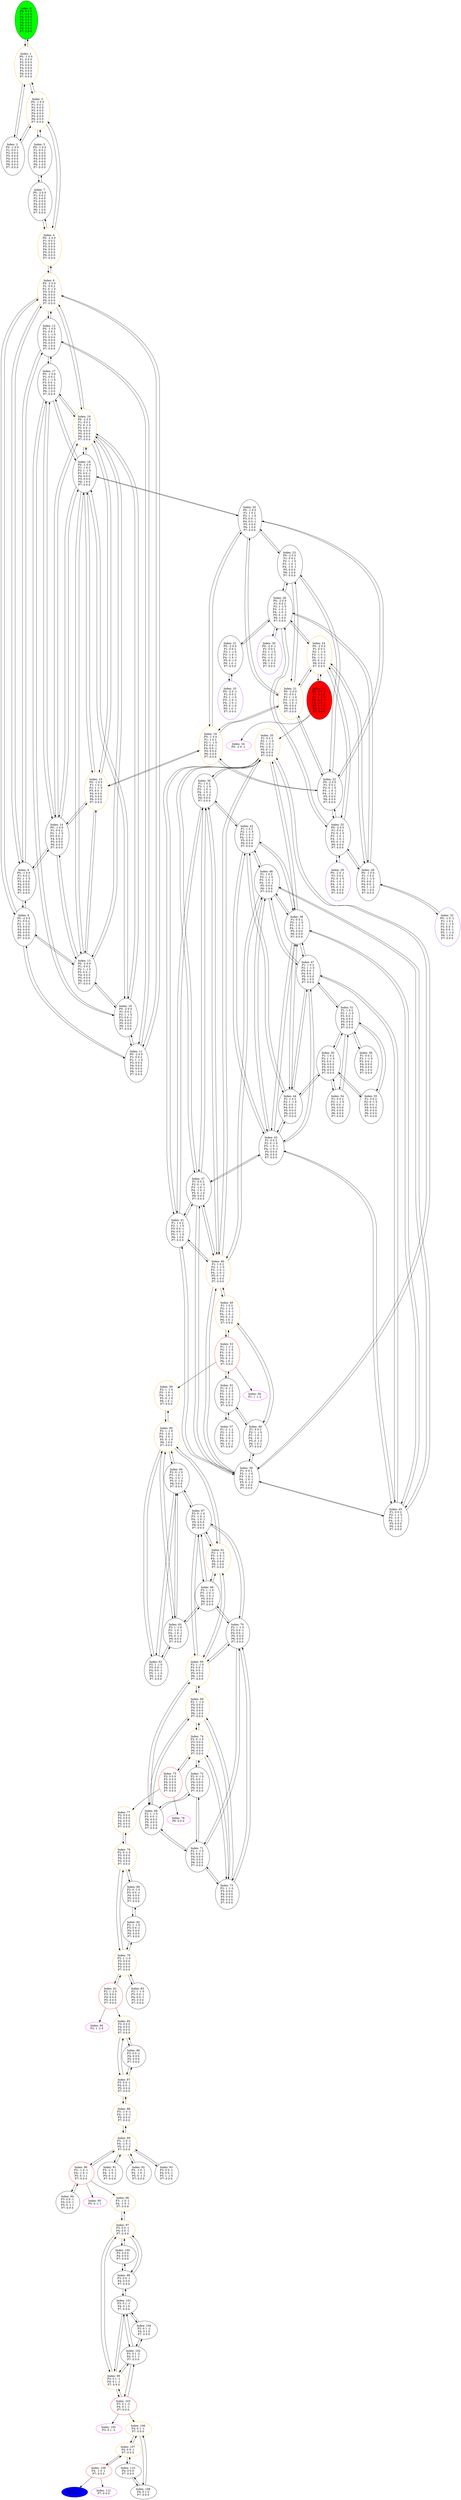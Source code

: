 digraph G {
color = "black"
0[label = "Index: 0 
P0: 0 0 0 
P1: 0 0 0 
P2: 0 0 0 
P3: 0 0 0 
P4: 0 0 0 
P5: 0 0 0 
P6: 0 0 0 
P7: 0 0 0 
", style="filled", fillcolor = "green"]
1[label = "Index: 1 
P0: -1 0 0 
P1: 0 0 0 
P2: 0 0 0 
P3: 0 0 0 
P4: 0 0 0 
P5: 0 0 0 
P6: 0 0 0 
P7: 0 0 0 
", color = "orange"]
2[label = "Index: 2 
P0: -1 0 0 
P1: 0 0 1 
P2: 0 0 0 
P3: 0 0 0 
P4: 0 0 0 
P5: 0 0 0 
P6: 0 0 0 
P7: 0 0 0 
"]
3[label = "Index: 3 
P0: -1 0 0 
P1: 0 0 2 
P2: 0 0 0 
P3: 0 0 0 
P4: 0 0 0 
P5: 0 0 0 
P6: 0 0 0 
P7: 0 0 0 
", color = "orange"]
4[label = "Index: 4 
P0: -2 0 0 
P1: 0 0 2 
P2: 0 0 0 
P3: 0 0 0 
P4: 0 0 0 
P5: 0 0 0 
P6: 0 0 0 
P7: 0 0 0 
", color = "orange"]
5[label = "Index: 5 
P0: -1 0 0 
P1: 0 0 2 
P2: 0 0 0 
P3: 0 0 0 
P4: 0 0 0 
P5: 0 0 0 
P6: 1 0 0 
P7: 0 0 0 
"]
6[label = "Index: 6 
P0: -2 0 0 
P1: 0 0 2 
P2: 0 -1 0 
P3: 0 0 0 
P4: 0 0 0 
P5: 0 0 0 
P6: 0 0 0 
P7: 0 0 0 
", color = "orange"]
7[label = "Index: 7 
P0: -2 0 0 
P1: 0 0 2 
P2: 0 0 0 
P3: 0 0 0 
P4: 0 0 0 
P5: 0 0 0 
P6: 1 0 0 
P7: 0 0 0 
"]
8[label = "Index: 8 
P0: -2 0 0 
P1: 0 0 2 
P2: 1 -1 0 
P3: 0 0 0 
P4: 0 0 0 
P5: 0 0 0 
P6: 0 0 0 
P7: 0 0 0 
"]
9[label = "Index: 9 
P0: -1 0 0 
P1: 0 0 2 
P2: 1 -1 0 
P3: 0 0 0 
P4: 0 0 0 
P5: 0 0 0 
P6: 0 0 0 
P7: 0 0 0 
"]
10[label = "Index: 10 
P0: -2 0 0 
P1: 0 0 2 
P2: 0 -1 0 
P3: 0 0 -1 
P4: 0 0 0 
P5: 0 0 0 
P6: 0 0 0 
P7: 0 0 0 
", color = "orange"]
11[label = "Index: 11 
P0: -2 0 0 
P1: 0 0 2 
P2: 1 -1 0 
P3: 0 0 0 
P4: 0 0 0 
P5: 0 0 0 
P6: 1 0 0 
P7: 0 0 0 
"]
12[label = "Index: 12 
P0: -1 0 0 
P1: 0 0 2 
P2: 1 -1 0 
P3: 0 0 0 
P4: 0 0 0 
P5: 0 0 0 
P6: 1 0 0 
P7: 0 0 0 
"]
13[label = "Index: 13 
P0: -2 0 0 
P1: 0 0 2 
P2: 1 -1 0 
P3: 0 0 -1 
P4: 0 0 0 
P5: 0 0 0 
P6: 0 0 0 
P7: 0 0 0 
"]
14[label = "Index: 14 
P0: -1 0 0 
P1: 0 0 2 
P2: 1 -1 0 
P3: 0 0 -1 
P4: 0 0 0 
P5: 0 0 0 
P6: 0 0 0 
P7: 0 0 0 
"]
15[label = "Index: 15 
P0: -1 0 0 
P1: 1 0 2 
P2: 1 -1 0 
P3: 0 0 -1 
P4: 0 0 0 
P5: 0 0 0 
P6: 0 0 0 
P7: 0 0 0 
", color = "orange"]
16[label = "Index: 16 
P0: -2 0 0 
P1: 0 0 2 
P2: 1 -1 0 
P3: 0 0 -1 
P4: 0 0 0 
P5: 0 0 0 
P6: 1 0 0 
P7: 0 0 0 
"]
17[label = "Index: 17 
P0: -1 0 0 
P1: 0 0 2 
P2: 1 -1 0 
P3: 0 0 -1 
P4: 0 0 0 
P5: 0 0 0 
P6: 1 0 0 
P7: 0 0 0 
"]
18[label = "Index: 18 
P0: -1 0 0 
P1: 1 0 2 
P2: 1 -1 0 
P3: 0 0 -1 
P4: 0 0 0 
P5: 0 0 0 
P6: 1 0 0 
P7: 0 0 0 
"]
19[label = "Index: 19 
P0: -1 0 0 
P1: 1 0 2 
P2: 1 -1 0 
P3: 0 0 -1 
P4: 0 0 -1 
P5: 0 0 0 
P6: 0 0 0 
P7: 0 0 0 
", color = "orange"]
20[label = "Index: 20 
P0: -1 0 0 
P1: 1 0 2 
P2: 1 -1 0 
P3: 0 0 -1 
P4: 0 0 -1 
P5: 0 0 0 
P6: 1 0 0 
P7: 0 0 0 
"]
21[label = "Index: 21 
P0: -2 0 0 
P1: 0 0 2 
P2: 1 -1 0 
P3: -1 0 -1 
P4: -1 0 -1 
P5: 0 0 0 
P6: 0 0 0 
P7: 0 0 0 
", color = "orange"]
22[label = "Index: 22 
P0: -2 0 0 
P1: 0 0 2 
P2: 0 -1 0 
P3: -1 0 -1 
P4: -1 0 -1 
P5: 0 0 0 
P6: 0 0 0 
P7: 0 0 0 
"]
23[label = "Index: 23 
P0: -2 0 0 
P1: 0 0 2 
P2: 1 -1 0 
P3: -1 0 -1 
P4: -1 0 -1 
P5: 0 0 0 
P6: 1 0 0 
P7: 0 0 0 
"]
24[label = "Index: 24 
P0: -2 0 0 
P1: 0 0 2 
P2: 1 -1 0 
P3: -1 0 -1 
P4: -1 0 -1 
P5: 0 -1 0 
P6: 0 0 0 
P7: 0 0 0 
", color = "orange"]
25[label = "Index: 25 
P0: -2 0 0 
P1: 0 0 2 
P2: 0 -1 0 
P3: -1 0 -1 
P4: -1 0 -1 
P5: 0 -1 0 
P6: 0 0 0 
P7: 0 0 0 
"]
26[label = "Index: 26 
P0: -2 0 0 
P1: 0 0 2 
P2: 1 -1 0 
P3: -1 0 -1 
P4: -1 0 -1 
P5: 0 -1 0 
P6: 1 0 0 
P7: 0 0 0 
"]
27[label = "Index: 27 
P0: -2 0 -1 
P1: 0 0 2 
P2: 1 -1 0 
P3: -1 0 -1 
P4: -1 0 -1 
P5: 0 -1 0 
P6: 0 0 0 
P7: 0 0 0 
", style="filled", fillcolor = "red"]
28[label = "Index: 28 
P0: -1 0 0 
P1: 1 0 2 
P2: 1 -1 0 
P3: 0 0 -1 
P4: 0 0 -1 
P5: 1 -1 0 
P6: 1 0 0 
P7: 0 0 0 
"]
29[label = "Index: 29 
P0: -2 0 -1 
P1: 0 0 2 
P2: 0 -1 0 
P3: -1 0 -1 
P4: -1 0 -1 
P5: 0 -1 0 
P6: 0 0 0 
P7: 0 0 0 
", color = "purple"]
30[label = "Index: 30 
P0: -2 0 -1 
P1: 0 0 2 
P2: 1 -1 0 
P3: -1 0 -1 
P4: -1 0 -1 
P5: 0 -1 0 
P6: 1 0 0 
P7: 0 0 0 
", color = "purple"]
31[label = "Index: 31 
P0: -2 0 0 
P1: 0 0 2 
P2: 1 -1 0 
P3: -1 0 -1 
P4: -1 0 -1 
P5: 0 -1 0 
P6: 1 0 -1 
P7: 0 0 0 
"]
32[label = "Index: 32 
P0: -1 0 -1 
P1: 1 0 2 
P2: 1 -1 0 
P3: 0 0 -1 
P4: 0 0 -1 
P5: 1 -1 0 
P6: 1 0 0 
P7: 0 0 0 
", color = "purple"]
33[label = "Index: 33 
P0: -2 0 -1 
P1: 0 0 2 
P2: 1 -1 0 
P3: -1 0 -1 
P4: -1 0 -1 
P5: 0 -1 0 
P6: 1 0 -1 
P7: 0 0 0 
", color = "purple"]
34[label = "Index: 34 
P0: -2 0 -1 
", color = "fuchsia"]
35[label = "Index: 35 
P1: 0 0 2 
P2: 1 -1 0 
P3: -1 0 -1 
P4: -1 0 -1 
P5: 0 -1 0 
P6: 0 0 0 
P7: 0 0 0 
", color = "orange"]
36[label = "Index: 36 
P1: 1 0 2 
P2: 1 -1 0 
P3: -1 0 -1 
P4: -1 0 -1 
P5: 0 -1 0 
P6: 0 0 0 
P7: 0 0 0 
"]
37[label = "Index: 37 
P1: 0 0 2 
P2: 0 -1 0 
P3: -1 0 -1 
P4: -1 0 -1 
P5: 0 -1 0 
P6: 0 0 0 
P7: 0 0 0 
"]
38[label = "Index: 38 
P1: 0 0 2 
P2: 1 -1 0 
P3: -1 0 -1 
P4: -1 0 -1 
P5: 0 0 0 
P6: 0 0 0 
P7: 0 0 0 
"]
39[label = "Index: 39 
P1: 0 0 2 
P2: 1 -1 0 
P3: -1 0 -1 
P4: -1 0 -1 
P5: 0 -1 0 
P6: 1 0 0 
P7: 0 0 0 
"]
40[label = "Index: 40 
P1: 1 0 2 
P2: 1 -1 0 
P3: -1 0 -1 
P4: -1 0 -1 
P5: 0 -1 0 
P6: 1 0 0 
P7: 0 0 0 
", color = "orange"]
41[label = "Index: 41 
P1: 1 0 2 
P2: 1 -1 0 
P3: 0 0 -1 
P4: 0 0 -1 
P5: 1 -1 0 
P6: 1 0 0 
P7: 0 0 0 
"]
42[label = "Index: 42 
P1: 1 0 2 
P2: 1 -1 0 
P3: -1 0 -1 
P4: -1 0 -1 
P5: 0 0 0 
P6: 0 0 0 
P7: 0 0 0 
"]
43[label = "Index: 43 
P1: 0 0 2 
P2: 0 -1 0 
P3: -1 0 -1 
P4: -1 0 -1 
P5: 0 0 0 
P6: 0 0 0 
P7: 0 0 0 
"]
44[label = "Index: 44 
P1: 1 0 2 
P2: 1 -1 0 
P3: 0 0 -1 
P4: 0 0 -1 
P5: 0 0 0 
P6: 0 0 0 
P7: 0 0 0 
"]
45[label = "Index: 45 
P1: 0 0 2 
P2: 1 -1 0 
P3: -1 0 -1 
P4: -1 0 -1 
P5: 0 0 0 
P6: 1 0 0 
P7: 0 0 0 
"]
46[label = "Index: 46 
P1: 1 0 2 
P2: 1 -1 0 
P3: -1 0 -1 
P4: -1 0 -1 
P5: 0 0 0 
P6: 1 0 0 
P7: 0 0 0 
"]
47[label = "Index: 47 
P1: 1 0 2 
P2: 1 -1 0 
P3: 0 0 -1 
P4: 0 0 -1 
P5: 0 0 0 
P6: 1 0 0 
P7: 0 0 0 
"]
48[label = "Index: 48 
P1: 0 0 2 
P2: 1 -1 0 
P3: -1 0 -1 
P4: -1 0 -1 
P5: 0 -1 0 
P6: 1 0 -1 
P7: 0 0 0 
"]
49[label = "Index: 49 
P1: 1 0 2 
P2: 1 -1 0 
P3: -1 0 -1 
P4: -1 0 -1 
P5: 0 -1 0 
P6: 1 0 -1 
P7: 0 0 0 
", color = "orange"]
50[label = "Index: 50 
P1: 1 0 2 
P2: 1 -1 0 
P3: 0 0 -1 
P4: 0 0 0 
P5: 0 0 0 
P6: 0 0 0 
P7: 0 0 0 
"]
51[label = "Index: 51 
P1: 1 0 2 
P2: 1 -1 0 
P3: 0 0 -1 
P4: 0 0 0 
P5: 0 0 0 
P6: 1 0 0 
P7: 0 0 0 
"]
52[label = "Index: 52 
P1: 0 -1 2 
P2: 1 -1 0 
P3: -1 0 -1 
P4: -1 0 -1 
P5: 0 -1 0 
P6: 1 0 -1 
P7: 0 0 0 
"]
53[label = "Index: 53 
P1: 1 -1 2 
P2: 1 -1 0 
P3: -1 0 -1 
P4: -1 0 -1 
P5: 0 -1 0 
P6: 1 0 -1 
P7: 0 0 0 
", color = "red"]
54[label = "Index: 54 
P1: 0 0 2 
P2: 1 -1 0 
P3: 0 0 -1 
P4: 0 0 0 
P5: 0 0 0 
P6: 0 0 0 
P7: 0 0 0 
"]
55[label = "Index: 55 
P1: 0 0 2 
P2: 0 -1 0 
P3: 0 0 -1 
P4: 0 0 0 
P5: 0 0 0 
P6: 0 0 0 
P7: 0 0 0 
"]
56[label = "Index: 56 
P1: 0 0 2 
P2: 1 -1 0 
P3: 0 0 -1 
P4: 0 0 0 
P5: 0 0 0 
P6: 1 0 0 
P7: 0 0 0 
"]
57[label = "Index: 57 
P1: 2 -1 2 
P2: 1 -1 0 
P3: -1 0 -1 
P4: -1 0 -1 
P5: 0 -1 0 
P6: 1 0 -1 
P7: 0 0 0 
"]
58[label = "Index: 58 
P1: 1 -1 2 
", color = "fuchsia"]
59[label = "Index: 59 
P2: 1 -1 0 
P3: -1 0 -1 
P4: -1 0 -1 
P5: 0 -1 0 
P6: 1 0 -1 
P7: 0 0 0 
", color = "orange"]
60[label = "Index: 60 
P2: 1 -1 0 
P3: -1 0 -1 
P4: -1 0 -1 
P5: 0 -1 0 
P6: 1 0 0 
P7: 0 0 0 
", color = "orange"]
61[label = "Index: 61 
P2: 1 -1 0 
P3: -1 0 -1 
P4: -1 0 -1 
P5: 0 0 0 
P6: 1 0 0 
P7: 0 0 0 
", color = "orange"]
62[label = "Index: 62 
P2: 1 -1 0 
P3: 0 0 -1 
P4: 0 0 -1 
P5: 1 -1 0 
P6: 1 0 0 
P7: 0 0 0 
"]
63[label = "Index: 63 
P2: 1 -1 0 
P3: -1 0 -1 
P4: -1 0 -1 
P5: 0 -1 0 
P6: 0 0 0 
P7: 0 0 0 
"]
64[label = "Index: 64 
P2: 0 -1 0 
P3: -1 0 -1 
P4: -1 0 -1 
P5: 0 -1 0 
P6: 0 0 0 
P7: 0 0 0 
"]
65[label = "Index: 65 
P2: 1 -1 0 
P3: 0 0 -1 
P4: 0 0 -1 
P5: 0 0 0 
P6: 1 0 0 
P7: 0 0 0 
", color = "orange"]
66[label = "Index: 66 
P2: 1 -1 0 
P3: -1 0 -1 
P4: -1 0 -1 
P5: 0 0 0 
P6: 0 0 0 
P7: 0 0 0 
"]
67[label = "Index: 67 
P2: 0 -1 0 
P3: -1 0 -1 
P4: -1 0 -1 
P5: 0 0 0 
P6: 0 0 0 
P7: 0 0 0 
"]
68[label = "Index: 68 
P2: 1 -1 0 
P3: 0 0 -1 
P4: 0 0 0 
P5: 0 0 0 
P6: 1 0 0 
P7: 0 0 0 
"]
69[label = "Index: 69 
P2: 1 -1 0 
P3: 0 0 0 
P4: 0 0 0 
P5: 0 0 0 
P6: 1 0 0 
P7: 0 0 0 
", color = "orange"]
70[label = "Index: 70 
P2: 1 -1 0 
P3: 0 0 -1 
P4: 0 0 -1 
P5: 0 0 0 
P6: 0 0 0 
P7: 0 0 0 
"]
71[label = "Index: 71 
P2: 1 -1 0 
P3: 0 0 -1 
P4: 0 0 0 
P5: 0 0 0 
P6: 0 0 0 
P7: 0 0 0 
"]
72[label = "Index: 72 
P2: 0 -1 0 
P3: 0 0 -1 
P4: 0 0 0 
P5: 0 0 0 
P6: 0 0 0 
P7: 0 0 0 
"]
73[label = "Index: 73 
P2: 1 -1 0 
P3: 0 0 0 
P4: 0 0 0 
P5: 0 0 0 
P6: 0 0 0 
P7: 0 0 0 
"]
74[label = "Index: 74 
P2: 0 -1 0 
P3: 0 0 0 
P4: 0 0 0 
P5: 0 0 0 
P6: 0 0 0 
P7: 0 0 0 
", color = "orange"]
75[label = "Index: 75 
P2: 0 0 0 
P3: 0 0 0 
P4: 0 0 0 
P5: 0 0 0 
P6: 0 0 0 
P7: 0 0 0 
", color = "red"]
76[label = "Index: 76 
P6: 0 0 0 
", color = "fuchsia"]
77[label = "Index: 77 
P2: 0 0 0 
P3: 0 0 0 
P4: 0 0 0 
P5: 0 0 0 
P7: 0 0 0 
", color = "orange"]
78[label = "Index: 78 
P2: 0 -1 0 
P3: 0 0 0 
P4: 0 0 0 
P5: 0 0 0 
P7: 0 0 0 
", color = "orange"]
79[label = "Index: 79 
P2: 1 -1 0 
P3: 0 0 0 
P4: 0 0 0 
P5: 0 0 0 
P7: 0 0 0 
", color = "orange"]
80[label = "Index: 80 
P2: 0 -1 0 
P3: 0 0 -1 
P4: 0 0 0 
P5: 0 0 0 
P7: 0 0 0 
"]
81[label = "Index: 81 
P2: 1 -2 0 
P3: 0 0 0 
P4: 0 0 0 
P5: 0 0 0 
P7: 0 0 0 
", color = "red"]
82[label = "Index: 82 
P2: 1 -1 0 
P3: 0 0 -1 
P4: 0 0 0 
P5: 0 0 0 
P7: 0 0 0 
"]
83[label = "Index: 83 
P2: 1 -1 0 
P3: 0 0 -1 
P4: 0 0 -1 
P5: 0 0 0 
P7: 0 0 0 
"]
84[label = "Index: 84 
P2: 1 -2 0 
", color = "fuchsia"]
85[label = "Index: 85 
P3: 0 0 0 
P4: 0 0 0 
P5: 0 0 0 
P7: 0 0 0 
", color = "orange"]
86[label = "Index: 86 
P3: 0 0 -1 
P4: 0 0 0 
P5: 0 0 0 
P7: 0 0 0 
"]
87[label = "Index: 87 
P3: 0 0 -1 
P4: 0 0 -1 
P5: 0 0 0 
P7: 0 0 0 
", color = "orange"]
88[label = "Index: 88 
P3: -1 0 -1 
P4: -1 0 -1 
P5: 0 0 0 
P7: 0 0 0 
", color = "orange"]
89[label = "Index: 89 
P3: -1 0 -1 
P4: -1 0 -1 
P5: 0 -1 0 
P7: 0 0 0 
", color = "orange"]
90[label = "Index: 90 
P3: -1 0 -1 
P4: -1 0 -1 
P5: 0 -1 1 
P7: 0 0 0 
", color = "red"]
91[label = "Index: 91 
P3: -1 0 -1 
P4: -1 0 -1 
P5: 0 -1 2 
P7: 0 0 0 
"]
92[label = "Index: 92 
P3: -1 0 -1 
P4: -1 0 -1 
P5: 0 -1 3 
P7: 0 0 0 
"]
93[label = "Index: 93 
P3: 0 0 -1 
P4: 0 0 -1 
P5: 1 -1 0 
P7: 0 0 0 
"]
94[label = "Index: 94 
P3: 0 0 -1 
P4: 0 0 -1 
P5: 0 -1 1 
P7: 0 0 0 
"]
95[label = "Index: 95 
P5: 0 -1 1 
", color = "fuchsia"]
96[label = "Index: 96 
P3: -1 0 -1 
P4: -1 0 -1 
P7: 0 0 0 
", color = "orange"]
97[label = "Index: 97 
P3: 0 0 -1 
P4: 0 0 -1 
P7: 0 0 0 
", color = "orange"]
98[label = "Index: 98 
P3: 0 0 -1 
P4: 0 0 0 
P7: 0 0 0 
"]
99[label = "Index: 99 
P3: 0 1 -1 
P4: 0 1 -1 
P7: 0 0 0 
", color = "orange"]
100[label = "Index: 100 
P3: 0 0 0 
P4: 0 0 0 
P7: 0 0 0 
"]
101[label = "Index: 101 
P3: 0 1 -1 
P4: 0 1 0 
P7: 0 0 0 
"]
102[label = "Index: 102 
P3: 0 1 -2 
P4: 0 1 -1 
P7: 0 0 0 
"]
103[label = "Index: 103 
P3: 0 1 -3 
P4: 0 1 -1 
P7: 0 0 0 
", color = "red"]
104[label = "Index: 104 
P3: 0 1 -2 
P4: 0 1 0 
P7: 0 0 0 
"]
105[label = "Index: 105 
P3: 0 1 -3 
", color = "fuchsia"]
106[label = "Index: 106 
P4: 0 1 -1 
P7: 0 0 0 
", color = "orange"]
107[label = "Index: 107 
P4: 0 0 -1 
P7: 0 0 0 
", color = "orange"]
108[label = "Index: 108 
P4: 0 1 0 
P7: 0 0 0 
"]
109[label = "Index: 109 
P4: -1 0 -1 
P7: 0 0 0 
", color = "red"]
110[label = "Index: 110 
P4: 0 0 0 
P7: 0 0 0 
"]
111[label = "Index: 111 
P4: -1 0 -1 
", style="filled", fillcolor = "blue"]
112[label = "Index: 112 
P7: 0 0 0 
", color = "fuchsia"]
0 -> 1

1 -> 0
1 -> 2
1 -> 3

2 -> 1
2 -> 3

3 -> 1
3 -> 2
3 -> 4
3 -> 5

4 -> 3
4 -> 6
4 -> 7

5 -> 3
5 -> 7

6 -> 4
6 -> 8
6 -> 9
6 -> 10
6 -> 11
6 -> 12

7 -> 4
7 -> 5

8 -> 6
8 -> 9
8 -> 13
8 -> 11

9 -> 6
9 -> 8
9 -> 14
9 -> 12

10 -> 6
10 -> 13
10 -> 14
10 -> 15
10 -> 16
10 -> 17
10 -> 18

11 -> 6
11 -> 8
11 -> 12
11 -> 16

12 -> 6
12 -> 9
12 -> 11
12 -> 17

13 -> 8
13 -> 10
13 -> 14
13 -> 15
13 -> 16
13 -> 18

14 -> 9
14 -> 10
14 -> 13
14 -> 15
14 -> 17
14 -> 18

15 -> 10
15 -> 13
15 -> 14
15 -> 19
15 -> 18

16 -> 10
16 -> 11
16 -> 13
16 -> 17
16 -> 18

17 -> 10
17 -> 12
17 -> 14
17 -> 16
17 -> 18

18 -> 10
18 -> 13
18 -> 14
18 -> 15
18 -> 16
18 -> 17
18 -> 20

19 -> 15
19 -> 21
19 -> 22
19 -> 20

20 -> 18
20 -> 19
20 -> 23
20 -> 21
20 -> 22

21 -> 19
21 -> 20
21 -> 22
21 -> 24
21 -> 23

22 -> 19
22 -> 20
22 -> 21
22 -> 25
22 -> 23

23 -> 20
23 -> 21
23 -> 22
23 -> 26

24 -> 21
24 -> 27
24 -> 25
24 -> 26
24 -> 28

25 -> 22
25 -> 24
25 -> 29
25 -> 26
25 -> 28

26 -> 23
26 -> 24
26 -> 25
26 -> 30
26 -> 28
26 -> 31

27 -> 24
27 -> 35
27 -> 34

28 -> 24
28 -> 25
28 -> 26
28 -> 32

29 -> 25

30 -> 26

31 -> 26
31 -> 33

32 -> 28

33 -> 31

35 -> 36
35 -> 37
35 -> 38
35 -> 39
35 -> 40
35 -> 41

36 -> 35
36 -> 37
36 -> 42
36 -> 40
36 -> 41

37 -> 35
37 -> 36
37 -> 43
37 -> 39
37 -> 40
37 -> 41

38 -> 35
38 -> 42
38 -> 43
38 -> 44
38 -> 45
38 -> 46
38 -> 47

39 -> 35
39 -> 37
39 -> 40
39 -> 45
39 -> 41
39 -> 48

40 -> 35
40 -> 36
40 -> 37
40 -> 39
40 -> 46
40 -> 41
40 -> 49

41 -> 35
41 -> 36
41 -> 37
41 -> 39
41 -> 40

42 -> 36
42 -> 38
42 -> 43
42 -> 44
42 -> 46

43 -> 37
43 -> 38
43 -> 42
43 -> 44
43 -> 45
43 -> 46
43 -> 47

44 -> 38
44 -> 42
44 -> 43
44 -> 50
44 -> 47

45 -> 38
45 -> 39
45 -> 43
45 -> 46
45 -> 47

46 -> 38
46 -> 40
46 -> 42
46 -> 43
46 -> 45
46 -> 47

47 -> 38
47 -> 43
47 -> 44
47 -> 45
47 -> 46
47 -> 51

48 -> 39
48 -> 49
48 -> 52

49 -> 40
49 -> 48
49 -> 53

50 -> 44
50 -> 54
50 -> 55
50 -> 51

51 -> 47
51 -> 50
51 -> 56
51 -> 54
51 -> 55

52 -> 48
52 -> 53
52 -> 57

53 -> 49
53 -> 52
53 -> 59
53 -> 58

54 -> 50
54 -> 51

55 -> 50
55 -> 51

56 -> 51

57 -> 52

59 -> 60

60 -> 59
60 -> 61
60 -> 62
60 -> 63
60 -> 64

61 -> 60
61 -> 65
61 -> 66
61 -> 67

62 -> 60
62 -> 63
62 -> 64

63 -> 60
63 -> 62
63 -> 64
63 -> 66

64 -> 60
64 -> 62
64 -> 63
64 -> 67

65 -> 61
65 -> 68
65 -> 69
65 -> 70
65 -> 67

66 -> 61
66 -> 63
66 -> 67
66 -> 70

67 -> 61
67 -> 64
67 -> 65
67 -> 66
67 -> 70

68 -> 65
68 -> 69
68 -> 71
68 -> 72

69 -> 65
69 -> 68
69 -> 73
69 -> 74

70 -> 65
70 -> 66
70 -> 67
70 -> 71
70 -> 73

71 -> 68
71 -> 70
71 -> 72
71 -> 73

72 -> 68
72 -> 71
72 -> 74

73 -> 69
73 -> 70
73 -> 71
73 -> 74

74 -> 69
74 -> 72
74 -> 73
74 -> 75

75 -> 74
75 -> 77
75 -> 76

77 -> 78

78 -> 77
78 -> 79
78 -> 80

79 -> 78
79 -> 81
79 -> 82
79 -> 83

80 -> 78
80 -> 82

81 -> 79
81 -> 85
81 -> 84

82 -> 79
82 -> 80

83 -> 79

85 -> 86
85 -> 87

86 -> 85
86 -> 87

87 -> 85
87 -> 86
87 -> 88

88 -> 87
88 -> 89

89 -> 88
89 -> 90
89 -> 91
89 -> 92
89 -> 93

90 -> 89
90 -> 94
90 -> 96
90 -> 95

91 -> 89

92 -> 89

93 -> 89

94 -> 90

96 -> 97

97 -> 96
97 -> 98
97 -> 99
97 -> 100

98 -> 97
98 -> 100
98 -> 101

99 -> 97
99 -> 102
99 -> 103
99 -> 101

100 -> 97
100 -> 98

101 -> 98
101 -> 99
101 -> 104
101 -> 102

102 -> 99
102 -> 101
102 -> 103
102 -> 104

103 -> 99
103 -> 102
103 -> 106
103 -> 105

104 -> 101
104 -> 102

106 -> 107
106 -> 108

107 -> 106
107 -> 109
107 -> 110

108 -> 106
108 -> 110

109 -> 107
109 -> 112
109 -> 111

110 -> 107
110 -> 108

}
